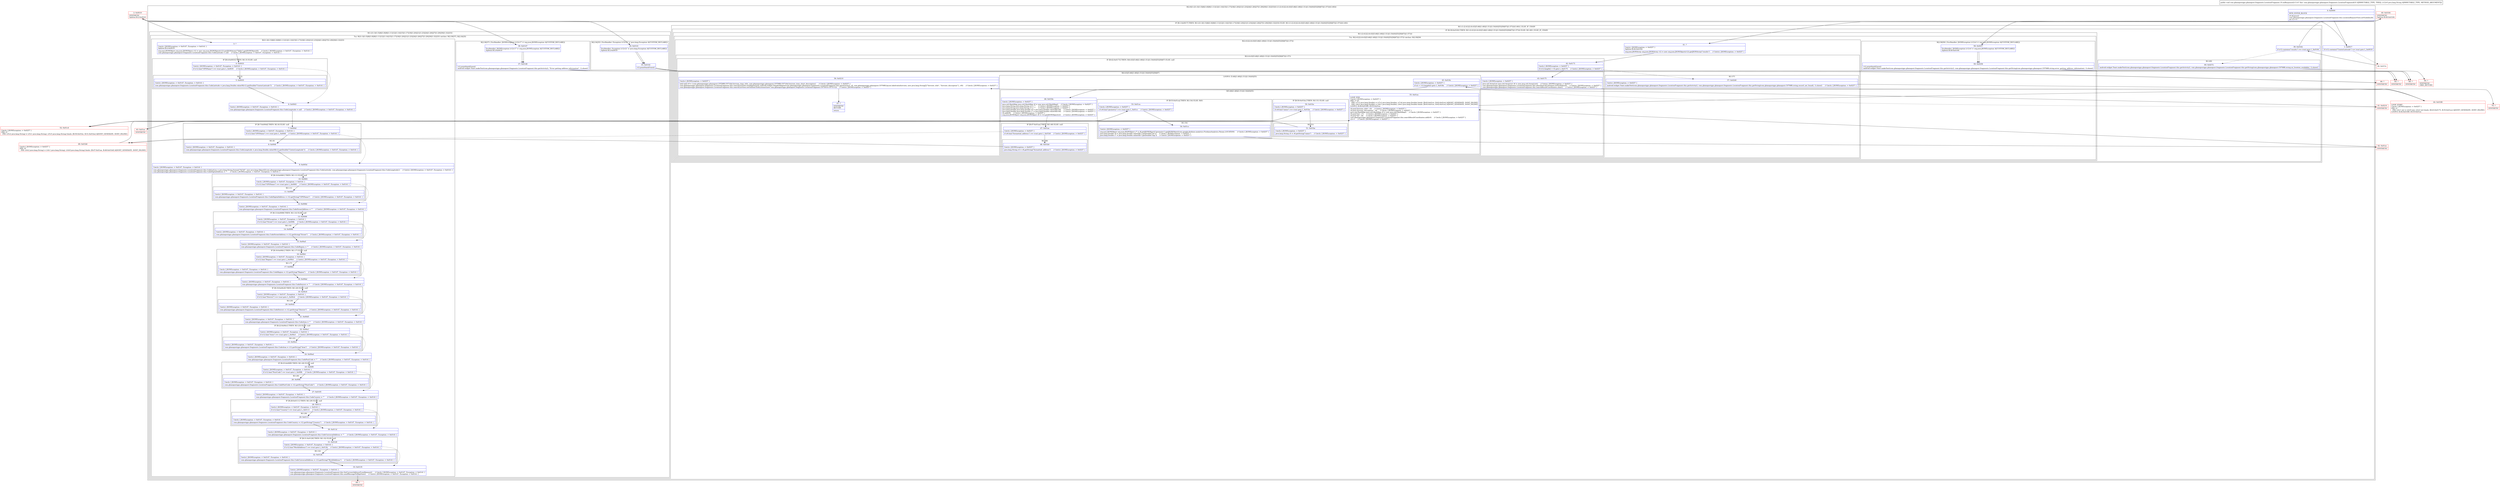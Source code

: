 digraph "CFG forcom.ghanapostgps.ghanapost.fragments.LocationFragment.10.onResponse(Ljava\/lang\/String;)V" {
subgraph cluster_Region_1966797178 {
label = "R(2:0|(1:(21:3|(1:5)|6|(1:8)|9|(1:11)|12|(1:14)|15|(1:17)|18|(1:20)|21|(1:23)|24|(1:26)|27|(1:29)|30|(1:32)|33))(1:(1:(2:41|(2:(4:43|(5:46|(1:48)|(1:51)|(1:54)(0)|55)|56|67)|(1:57))))(1:60)))";
node [shape=record,color=blue];
Node_0 [shape=record,label="{0\:\ 0x0000|MTH_ENTER_BLOCK\l|r0.dismiss()\lcom.ghanapostgps.ghanapost.fragments.LocationFragment.this.LocationRequestView.setVisibility(8)\lint r2 = 0\l}"];
subgraph cluster_IfRegion_327771072 {
label = "IF [B:1:0x0017] THEN: R(1:(21:3|(1:5)|6|(1:8)|9|(1:11)|12|(1:14)|15|(1:17)|18|(1:20)|21|(1:23)|24|(1:26)|27|(1:29)|30|(1:32)|33)) ELSE: R(1:(1:(2:41|(2:(4:43|(5:46|(1:48)|(1:51)|(1:54)(0)|55)|56|67)|(1:57))))(1:60))";
node [shape=record,color=blue];
Node_1 [shape=record,label="{1\:\ 0x0017|if (r12.contains(\"CenterLatitude\") == true) goto L_0x0019\l}"];
subgraph cluster_Region_1911877125 {
label = "R(1:(21:3|(1:5)|6|(1:8)|9|(1:11)|12|(1:14)|15|(1:17)|18|(1:20)|21|(1:23)|24|(1:26)|27|(1:29)|30|(1:32)|33))";
node [shape=record,color=blue];
subgraph cluster_TryCatchRegion_1503488679 {
label = "Try: R(21:3|(1:5)|6|(1:8)|9|(1:11)|12|(1:14)|15|(1:17)|18|(1:20)|21|(1:23)|24|(1:26)|27|(1:29)|30|(1:32)|33) catches: R(2:36|37), R(2:34|35)";
node [shape=record,color=blue];
subgraph cluster_Region_1192800502 {
label = "R(21:3|(1:5)|6|(1:8)|9|(1:11)|12|(1:14)|15|(1:17)|18|(1:20)|21|(1:23)|24|(1:26)|27|(1:29)|30|(1:32)|33)";
node [shape=record,color=blue];
Node_3 [shape=record,label="{3\:\ ?|Catch:\{ JSONException \-\> 0x0147, Exception \-\> 0x0141 \}\lSplitter:B:2:0x0019\l|org.json.JSONObject org.json.JSONObject r12 = new org.json.JSONObject(r12).getJSONArray(\"Table\").getJSONObject(0)     \/\/ Catch:\{ JSONException \-\> 0x0147, Exception \-\> 0x0141 \}\lcom.ghanapostgps.ghanapost.fragments.LocationFragment.this.CodeLatitude = null     \/\/ Catch:\{ JSONException \-\> 0x0147, Exception \-\> 0x0141 \}\l}"];
subgraph cluster_IfRegion_1532981747 {
label = "IF [B:4:0x0033] THEN: R(1:5) ELSE: null";
node [shape=record,color=blue];
Node_4 [shape=record,label="{4\:\ 0x0033|Catch:\{ JSONException \-\> 0x0147, Exception \-\> 0x0141 \}\l|if (r12.has(\"GPSName\") == true) goto L_0x0035     \/\/ Catch:\{ JSONException \-\> 0x0147, Exception \-\> 0x0141 \}\l}"];
subgraph cluster_Region_482353984 {
label = "R(1:5)";
node [shape=record,color=blue];
Node_5 [shape=record,label="{5\:\ 0x0035|Catch:\{ JSONException \-\> 0x0147, Exception \-\> 0x0141 \}\l|com.ghanapostgps.ghanapost.fragments.LocationFragment.this.CodeLatitude = java.lang.Double.valueOf(r12.getDouble(\"CenterLatitude\"))     \/\/ Catch:\{ JSONException \-\> 0x0147, Exception \-\> 0x0141 \}\l}"];
}
}
Node_6 [shape=record,label="{6\:\ 0x0043|Catch:\{ JSONException \-\> 0x0147, Exception \-\> 0x0141 \}\l|com.ghanapostgps.ghanapost.fragments.LocationFragment.this.CodeLongitude = null     \/\/ Catch:\{ JSONException \-\> 0x0147, Exception \-\> 0x0141 \}\l}"];
subgraph cluster_IfRegion_1926888078 {
label = "IF [B:7:0x004d] THEN: R(1:8) ELSE: null";
node [shape=record,color=blue];
Node_7 [shape=record,label="{7\:\ 0x004d|Catch:\{ JSONException \-\> 0x0147, Exception \-\> 0x0141 \}\l|if (r12.has(\"GPSName\") == true) goto L_0x004f     \/\/ Catch:\{ JSONException \-\> 0x0147, Exception \-\> 0x0141 \}\l}"];
subgraph cluster_Region_1891920675 {
label = "R(1:8)";
node [shape=record,color=blue];
Node_8 [shape=record,label="{8\:\ 0x004f|Catch:\{ JSONException \-\> 0x0147, Exception \-\> 0x0141 \}\l|com.ghanapostgps.ghanapost.fragments.LocationFragment.this.CodeLongitude = java.lang.Double.valueOf(r12.getDouble(\"CenterLongitude\"))     \/\/ Catch:\{ JSONException \-\> 0x0147, Exception \-\> 0x0141 \}\l}"];
}
}
Node_9 [shape=record,label="{9\:\ 0x005d|Catch:\{ JSONException \-\> 0x0147, Exception \-\> 0x0141 \}\l|com.ghanapostgps.ghanapost.fragments.LocationFragment.this.CodeLatLon = java.lang.String.format(\"%f,%f\", new java.lang.Object[]\{com.ghanapostgps.ghanapost.fragments.LocationFragment.this.CodeLatitude, com.ghanapostgps.ghanapost.fragments.LocationFragment.this.CodeLongitude\})     \/\/ Catch:\{ JSONException \-\> 0x0147, Exception \-\> 0x0141 \}\lcom.ghanapostgps.ghanapost.fragments.LocationFragment.this.CodeDigitalAddress = \"\"     \/\/ Catch:\{ JSONException \-\> 0x0147, Exception \-\> 0x0141 \}\l}"];
subgraph cluster_IfRegion_1353993249 {
label = "IF [B:10:0x0081] THEN: R(1:11) ELSE: null";
node [shape=record,color=blue];
Node_10 [shape=record,label="{10\:\ 0x0081|Catch:\{ JSONException \-\> 0x0147, Exception \-\> 0x0141 \}\l|if (r12.has(\"GPSName\") == true) goto L_0x0083     \/\/ Catch:\{ JSONException \-\> 0x0147, Exception \-\> 0x0141 \}\l}"];
subgraph cluster_Region_1299431252 {
label = "R(1:11)";
node [shape=record,color=blue];
Node_11 [shape=record,label="{11\:\ 0x0083|Catch:\{ JSONException \-\> 0x0147, Exception \-\> 0x0141 \}\l|com.ghanapostgps.ghanapost.fragments.LocationFragment.this.CodeDigitalAddress = r12.getString(\"GPSName\")     \/\/ Catch:\{ JSONException \-\> 0x0147, Exception \-\> 0x0141 \}\l}"];
}
}
Node_12 [shape=record,label="{12\:\ 0x008d|Catch:\{ JSONException \-\> 0x0147, Exception \-\> 0x0141 \}\l|com.ghanapostgps.ghanapost.fragments.LocationFragment.this.CodeStreetAddress = \"\"     \/\/ Catch:\{ JSONException \-\> 0x0147, Exception \-\> 0x0141 \}\l}"];
subgraph cluster_IfRegion_1891840510 {
label = "IF [B:13:0x0099] THEN: R(1:14) ELSE: null";
node [shape=record,color=blue];
Node_13 [shape=record,label="{13\:\ 0x0099|Catch:\{ JSONException \-\> 0x0147, Exception \-\> 0x0141 \}\l|if (r12.has(\"Street\") == true) goto L_0x009b     \/\/ Catch:\{ JSONException \-\> 0x0147, Exception \-\> 0x0141 \}\l}"];
subgraph cluster_Region_596492726 {
label = "R(1:14)";
node [shape=record,color=blue];
Node_14 [shape=record,label="{14\:\ 0x009b|Catch:\{ JSONException \-\> 0x0147, Exception \-\> 0x0141 \}\l|com.ghanapostgps.ghanapost.fragments.LocationFragment.this.CodeStreetAddress = r12.getString(\"Street\")     \/\/ Catch:\{ JSONException \-\> 0x0147, Exception \-\> 0x0141 \}\l}"];
}
}
Node_15 [shape=record,label="{15\:\ 0x00a5|Catch:\{ JSONException \-\> 0x0147, Exception \-\> 0x0141 \}\l|com.ghanapostgps.ghanapost.fragments.LocationFragment.this.CodeRegion = \"\"     \/\/ Catch:\{ JSONException \-\> 0x0147, Exception \-\> 0x0141 \}\l}"];
subgraph cluster_IfRegion_1370117282 {
label = "IF [B:16:0x00b1] THEN: R(1:17) ELSE: null";
node [shape=record,color=blue];
Node_16 [shape=record,label="{16\:\ 0x00b1|Catch:\{ JSONException \-\> 0x0147, Exception \-\> 0x0141 \}\l|if (r12.has(\"Region\") == true) goto L_0x00b3     \/\/ Catch:\{ JSONException \-\> 0x0147, Exception \-\> 0x0141 \}\l}"];
subgraph cluster_Region_32757980 {
label = "R(1:17)";
node [shape=record,color=blue];
Node_17 [shape=record,label="{17\:\ 0x00b3|Catch:\{ JSONException \-\> 0x0147, Exception \-\> 0x0141 \}\l|com.ghanapostgps.ghanapost.fragments.LocationFragment.this.CodeRegion = r12.getString(\"Region\")     \/\/ Catch:\{ JSONException \-\> 0x0147, Exception \-\> 0x0141 \}\l}"];
}
}
Node_18 [shape=record,label="{18\:\ 0x00bd|Catch:\{ JSONException \-\> 0x0147, Exception \-\> 0x0141 \}\l|com.ghanapostgps.ghanapost.fragments.LocationFragment.this.CodeDistrict = \"\"     \/\/ Catch:\{ JSONException \-\> 0x0147, Exception \-\> 0x0141 \}\l}"];
subgraph cluster_IfRegion_1750488541 {
label = "IF [B:19:0x00c9] THEN: R(1:20) ELSE: null";
node [shape=record,color=blue];
Node_19 [shape=record,label="{19\:\ 0x00c9|Catch:\{ JSONException \-\> 0x0147, Exception \-\> 0x0141 \}\l|if (r12.has(\"District\") == true) goto L_0x00cb     \/\/ Catch:\{ JSONException \-\> 0x0147, Exception \-\> 0x0141 \}\l}"];
subgraph cluster_Region_630962448 {
label = "R(1:20)";
node [shape=record,color=blue];
Node_20 [shape=record,label="{20\:\ 0x00cb|Catch:\{ JSONException \-\> 0x0147, Exception \-\> 0x0141 \}\l|com.ghanapostgps.ghanapost.fragments.LocationFragment.this.CodeDistrict = r12.getString(\"District\")     \/\/ Catch:\{ JSONException \-\> 0x0147, Exception \-\> 0x0141 \}\l}"];
}
}
Node_21 [shape=record,label="{21\:\ 0x00d5|Catch:\{ JSONException \-\> 0x0147, Exception \-\> 0x0141 \}\l|com.ghanapostgps.ghanapost.fragments.LocationFragment.this.CodeArea = \"\"     \/\/ Catch:\{ JSONException \-\> 0x0147, Exception \-\> 0x0141 \}\l}"];
subgraph cluster_IfRegion_639100485 {
label = "IF [B:22:0x00e1] THEN: R(1:23) ELSE: null";
node [shape=record,color=blue];
Node_22 [shape=record,label="{22\:\ 0x00e1|Catch:\{ JSONException \-\> 0x0147, Exception \-\> 0x0141 \}\l|if (r12.has(\"Area\") == true) goto L_0x00e3     \/\/ Catch:\{ JSONException \-\> 0x0147, Exception \-\> 0x0141 \}\l}"];
subgraph cluster_Region_968748899 {
label = "R(1:23)";
node [shape=record,color=blue];
Node_23 [shape=record,label="{23\:\ 0x00e3|Catch:\{ JSONException \-\> 0x0147, Exception \-\> 0x0141 \}\l|com.ghanapostgps.ghanapost.fragments.LocationFragment.this.CodeArea = r12.getString(\"Area\")     \/\/ Catch:\{ JSONException \-\> 0x0147, Exception \-\> 0x0141 \}\l}"];
}
}
Node_24 [shape=record,label="{24\:\ 0x00ed|Catch:\{ JSONException \-\> 0x0147, Exception \-\> 0x0141 \}\l|com.ghanapostgps.ghanapost.fragments.LocationFragment.this.CodePostCode = \"\"     \/\/ Catch:\{ JSONException \-\> 0x0147, Exception \-\> 0x0141 \}\l}"];
subgraph cluster_IfRegion_1663024436 {
label = "IF [B:25:0x00f9] THEN: R(1:26) ELSE: null";
node [shape=record,color=blue];
Node_25 [shape=record,label="{25\:\ 0x00f9|Catch:\{ JSONException \-\> 0x0147, Exception \-\> 0x0141 \}\l|if (r12.has(\"PostCode\") == true) goto L_0x00fb     \/\/ Catch:\{ JSONException \-\> 0x0147, Exception \-\> 0x0141 \}\l}"];
subgraph cluster_Region_456444798 {
label = "R(1:26)";
node [shape=record,color=blue];
Node_26 [shape=record,label="{26\:\ 0x00fb|Catch:\{ JSONException \-\> 0x0147, Exception \-\> 0x0141 \}\l|com.ghanapostgps.ghanapost.fragments.LocationFragment.this.CodePostCode = r12.getString(\"PostCode\")     \/\/ Catch:\{ JSONException \-\> 0x0147, Exception \-\> 0x0141 \}\l}"];
}
}
Node_27 [shape=record,label="{27\:\ 0x0105|Catch:\{ JSONException \-\> 0x0147, Exception \-\> 0x0141 \}\l|com.ghanapostgps.ghanapost.fragments.LocationFragment.this.CodeCountry = \"\"     \/\/ Catch:\{ JSONException \-\> 0x0147, Exception \-\> 0x0141 \}\l}"];
subgraph cluster_IfRegion_42480531 {
label = "IF [B:28:0x0111] THEN: R(1:29) ELSE: null";
node [shape=record,color=blue];
Node_28 [shape=record,label="{28\:\ 0x0111|Catch:\{ JSONException \-\> 0x0147, Exception \-\> 0x0141 \}\l|if (r12.has(\"Country\") == true) goto L_0x0113     \/\/ Catch:\{ JSONException \-\> 0x0147, Exception \-\> 0x0141 \}\l}"];
subgraph cluster_Region_1410859606 {
label = "R(1:29)";
node [shape=record,color=blue];
Node_29 [shape=record,label="{29\:\ 0x0113|Catch:\{ JSONException \-\> 0x0147, Exception \-\> 0x0141 \}\l|com.ghanapostgps.ghanapost.fragments.LocationFragment.this.CodeCountry = r12.getString(\"Country\")     \/\/ Catch:\{ JSONException \-\> 0x0147, Exception \-\> 0x0141 \}\l}"];
}
}
Node_30 [shape=record,label="{30\:\ 0x011d|Catch:\{ JSONException \-\> 0x0147, Exception \-\> 0x0141 \}\l|com.ghanapostgps.ghanapost.fragments.LocationFragment.this.CodeUniversalAddress = \"\"     \/\/ Catch:\{ JSONException \-\> 0x0147, Exception \-\> 0x0141 \}\l}"];
subgraph cluster_IfRegion_1257300988 {
label = "IF [B:31:0x0129] THEN: R(1:32) ELSE: null";
node [shape=record,color=blue];
Node_31 [shape=record,label="{31\:\ 0x0129|Catch:\{ JSONException \-\> 0x0147, Exception \-\> 0x0141 \}\l|if (r12.has(\"WorldAddress\") == true) goto L_0x012b     \/\/ Catch:\{ JSONException \-\> 0x0147, Exception \-\> 0x0141 \}\l}"];
subgraph cluster_Region_2007154407 {
label = "R(1:32)";
node [shape=record,color=blue];
Node_32 [shape=record,label="{32\:\ 0x012b|Catch:\{ JSONException \-\> 0x0147, Exception \-\> 0x0141 \}\l|com.ghanapostgps.ghanapost.fragments.LocationFragment.this.CodeUniversalAddress = r12.getString(\"WorldAddress\")     \/\/ Catch:\{ JSONException \-\> 0x0147, Exception \-\> 0x0141 \}\l}"];
}
}
Node_33 [shape=record,label="{33\:\ 0x0135|Catch:\{ JSONException \-\> 0x0147, Exception \-\> 0x0141 \}\l|com.ghanapostgps.ghanapost.fragments.LocationFragment.this.SetCurrentAddressFromRequest()     \/\/ Catch:\{ JSONException \-\> 0x0147, Exception \-\> 0x0141 \}\lcom.ghanapostgps.ghanapost.fragments.LocationFragment.this.sendMessageToMapView()     \/\/ Catch:\{ JSONException \-\> 0x0147, Exception \-\> 0x0141 \}\l}"];
}
subgraph cluster_Region_1596588338 {
label = "R(2:36|37) | ExcHandler: JSONException (r12v17 'e' org.json.JSONException A[CUSTOM_DECLARE])\l";
node [shape=record,color=blue];
Node_36 [shape=record,label="{36\:\ 0x0147|ExcHandler: JSONException (r12v17 'e' org.json.JSONException A[CUSTOM_DECLARE])\lSplitter:B:2:0x0019\l}"];
Node_37 [shape=record,label="{37\:\ 0x0148|r12.printStackTrace()\landroid.widget.Toast.makeText(com.ghanapostgps.ghanapost.fragments.LocationFragment.this.getActivity(), \"Error getting address information\", 1).show()\l}"];
}
subgraph cluster_Region_132509300 {
label = "R(2:34|35) | ExcHandler: Exception (r12v21 'e' java.lang.Exception A[CUSTOM_DECLARE])\l";
node [shape=record,color=blue];
Node_34 [shape=record,label="{34\:\ 0x0141|ExcHandler: Exception (r12v21 'e' java.lang.Exception A[CUSTOM_DECLARE])\lSplitter:B:2:0x0019\l}"];
Node_35 [shape=record,label="{35\:\ 0x0142|r12.printStackTrace()\l}"];
}
}
}
subgraph cluster_Region_1362607179 {
label = "R(1:(1:(2:41|(2:(4:43|(5:46|(1:48)|(1:51)|(1:54)(0)|55)|56|67)|(1:57))))(1:60)) | ELSE_IF_CHAIN\l";
node [shape=record,color=blue];
subgraph cluster_IfRegion_1674394776 {
label = "IF [B:39:0x0162] THEN: R(1:(2:41|(2:(4:43|(5:46|(1:48)|(1:51)|(1:54)(0)|55)|56|67)|(1:57)))) ELSE: R(1:60) | ELSE_IF_CHAIN\l";
node [shape=record,color=blue];
Node_39 [shape=record,label="{39\:\ 0x0162|if (r12.contains(\"results\") == true) goto L_0x0164\l}"];
subgraph cluster_Region_1818333762 {
label = "R(1:(2:41|(2:(4:43|(5:46|(1:48)|(1:51)|(1:54)(0)|55)|56|67)|(1:57))))";
node [shape=record,color=blue];
subgraph cluster_TryCatchRegion_1147095028 {
label = "Try: R(2:41|(2:(4:43|(5:46|(1:48)|(1:51)|(1:54)(0)|55)|56|67)|(1:57))) catches: R(2:58|59)";
node [shape=record,color=blue];
subgraph cluster_Region_349023398 {
label = "R(2:41|(2:(4:43|(5:46|(1:48)|(1:51)|(1:54)(0)|55)|56|67)|(1:57)))";
node [shape=record,color=blue];
Node_41 [shape=record,label="{41\:\ ?|Catch:\{ JSONException \-\> 0x0257 \}\lSplitter:B:40:0x0164\l|org.json.JSONArray org.json.JSONArray r12 = new org.json.JSONObject(r12).getJSONArray(\"results\")     \/\/ Catch:\{ JSONException \-\> 0x0257 \}\l}"];
subgraph cluster_Region_686190288 {
label = "R(2:(4:43|(5:46|(1:48)|(1:51)|(1:54)(0)|55)|56|67)|(1:57))";
node [shape=record,color=blue];
subgraph cluster_IfRegion_912146020 {
label = "IF [B:42:0x0173] THEN: R(4:43|(5:46|(1:48)|(1:51)|(1:54)(0)|55)|56|67) ELSE: null";
node [shape=record,color=blue];
Node_42 [shape=record,label="{42\:\ 0x0173|Catch:\{ JSONException \-\> 0x0257 \}\l|if (r12.length() \> 0) goto L_0x0175     \/\/ Catch:\{ JSONException \-\> 0x0257 \}\l}"];
subgraph cluster_Region_1853072905 {
label = "R(4:43|(5:46|(1:48)|(1:51)|(1:54)(0)|55)|56|67)";
node [shape=record,color=blue];
Node_43 [shape=record,label="{43\:\ 0x0175|Catch:\{ JSONException \-\> 0x0257 \}\l|java.util.ArrayList java.util.ArrayList r6 = new java.util.ArrayList()     \/\/ Catch:\{ JSONException \-\> 0x0257 \}\lcom.ghanapostgps.ghanapost.fragments.LocationFragment.this.placeSearchContainer.setVisibility(0)     \/\/ Catch:\{ JSONException \-\> 0x0257 \}\lcom.ghanapostgps.ghanapost.fragments.LocationFragment.this.searchResultCoordinates.clear()     \/\/ Catch:\{ JSONException \-\> 0x0257 \}\l}"];
subgraph cluster_LoopRegion_15401933 {
label = "LOOP:0: (5:46|(1:48)|(1:51)|(1:54)(0)|55)";
node [shape=record,color=blue];
Node_45 [shape=record,label="{45\:\ 0x018c|Catch:\{ JSONException \-\> 0x0257 \}\l|if (r2 \< r12.length()) goto L_0x018e     \/\/ Catch:\{ JSONException \-\> 0x0257 \}\l}"];
subgraph cluster_Region_1291212566 {
label = "R(5:46|(1:48)|(1:51)|(1:54)(0)|55)";
node [shape=record,color=blue];
Node_46 [shape=record,label="{46\:\ 0x018e|Catch:\{ JSONException \-\> 0x0257 \}\l|java.util.HashMap java.util.HashMap r0 = new java.util.HashMap()     \/\/ Catch:\{ JSONException \-\> 0x0257 \}\ljava.lang.String java.lang.String r4 = \"\"     \/\/ Catch:\{ JSONException \-\> 0x0257 \}\ljava.lang.String java.lang.String r5 = \"\"     \/\/ Catch:\{ JSONException \-\> 0x0257 \}\ljava.lang.Double java.lang.Double r9 = java.lang.Double.valueOf(0.0d)     \/\/ Catch:\{ JSONException \-\> 0x0257 \}\ljava.lang.Double java.lang.Double r7 = java.lang.Double.valueOf(0.0d)     \/\/ Catch:\{ JSONException \-\> 0x0257 \}\lr6.add(r0)     \/\/ Catch:\{ JSONException \-\> 0x0257 \}\lorg.json.JSONObject org.json.JSONObject r8 = r12.getJSONObject(r2)     \/\/ Catch:\{ JSONException \-\> 0x0257 \}\l}"];
subgraph cluster_IfRegion_1573401204 {
label = "IF [B:47:0x01ae] THEN: R(1:48) ELSE: null";
node [shape=record,color=blue];
Node_47 [shape=record,label="{47\:\ 0x01ae|Catch:\{ JSONException \-\> 0x0257 \}\l|if (r8.has(\"formatted_address\") == true) goto L_0x01b0     \/\/ Catch:\{ JSONException \-\> 0x0257 \}\l}"];
subgraph cluster_Region_272831030 {
label = "R(1:48)";
node [shape=record,color=blue];
Node_48 [shape=record,label="{48\:\ 0x01b0|Catch:\{ JSONException \-\> 0x0257 \}\l|java.lang.String r4 = r8.getString(\"formatted_address\")     \/\/ Catch:\{ JSONException \-\> 0x0257 \}\l}"];
}
}
subgraph cluster_IfRegion_1435650393 {
label = "IF [B:50:0x01bc] THEN: R(1:51) ELSE: null";
node [shape=record,color=blue];
Node_50 [shape=record,label="{50\:\ 0x01bc|Catch:\{ JSONException \-\> 0x0257 \}\l|if (r8.has(\"name\") == true) goto L_0x01be     \/\/ Catch:\{ JSONException \-\> 0x0257 \}\l}"];
subgraph cluster_Region_1771189252 {
label = "R(1:51)";
node [shape=record,color=blue];
Node_51 [shape=record,label="{51\:\ 0x01be|Catch:\{ JSONException \-\> 0x0257 \}\l|java.lang.String r5 = r8.getString(\"name\")     \/\/ Catch:\{ JSONException \-\> 0x0257 \}\l}"];
}
}
subgraph cluster_IfRegion_769160699 {
label = "IF [B:53:0x01ca] THEN: R(1:54) ELSE: R(0)";
node [shape=record,color=blue];
Node_53 [shape=record,label="{53\:\ 0x01ca|Catch:\{ JSONException \-\> 0x0257 \}\l|if (r8.has(\"geometry\") == true) goto L_0x01cc     \/\/ Catch:\{ JSONException \-\> 0x0257 \}\l}"];
subgraph cluster_Region_788044364 {
label = "R(1:54)";
node [shape=record,color=blue];
Node_54 [shape=record,label="{54\:\ 0x01cc|Catch:\{ JSONException \-\> 0x0257 \}\l|org.json.JSONObject org.json.JSONObject r7 = r8.getJSONObject(\"geometry\").getJSONObject(com.google.firebase.analytics.FirebaseAnalytics.Param.LOCATION)     \/\/ Catch:\{ JSONException \-\> 0x0257 \}\ljava.lang.Double r9 = java.lang.Double.valueOf(r7.getDouble(\"lat\"))     \/\/ Catch:\{ JSONException \-\> 0x0257 \}\ljava.lang.Double r7 = java.lang.Double.valueOf(r7.getDouble(\"lng\"))     \/\/ Catch:\{ JSONException \-\> 0x0257 \}\l}"];
}
subgraph cluster_Region_574992040 {
label = "R(0)";
node [shape=record,color=blue];
}
}
Node_55 [shape=record,label="{55\:\ 0x01ec|LOOP_END\lCatch:\{ JSONException \-\> 0x0257 \}\lPHI: r7 r9 \l  PHI: (r7v3 java.lang.Double) = (r7v2 java.lang.Double), (r7v8 java.lang.Double) binds: [B:63:0x01ec, B:62:0x01ec] A[DONT_GENERATE, DONT_INLINE]\l  PHI: (r9v2 java.lang.Double) = (r9v1 java.lang.Double), (r9v3 java.lang.Double) binds: [B:63:0x01ec, B:62:0x01ec] A[DONT_GENERATE, DONT_INLINE]\lLOOP:0: B:44:0x0188\-\>B:55:0x01ec\l|r0.put(\"listview_title\", r5)     \/\/ Catch:\{ JSONException \-\> 0x0257 \}\lr0.put(\"listview_discription\", r4)     \/\/ Catch:\{ JSONException \-\> 0x0257 \}\ljava.util.HashMap java.util.HashMap r0 = new java.util.HashMap()     \/\/ Catch:\{ JSONException \-\> 0x0257 \}\lr0.put(\"lon\", r7)     \/\/ Catch:\{ JSONException \-\> 0x0257 \}\lr0.put(\"lat\", r9)     \/\/ Catch:\{ JSONException \-\> 0x0257 \}\lcom.ghanapostgps.ghanapost.fragments.LocationFragment.this.searchResultCoordinates.add(r0)     \/\/ Catch:\{ JSONException \-\> 0x0257 \}\lr2++     \/\/ Catch:\{ JSONException \-\> 0x0257 \}\l}"];
}
}
Node_56 [shape=record,label="{56\:\ 0x0210|Catch:\{ JSONException \-\> 0x0257 \}\l|int[] int[] r9 = \{com.ghanapostgps.ghanapost.C0708R.C0710id.listview_item_title, com.ghanapostgps.ghanapost.C0708R.C0710id.listview_item_short_description\}     \/\/ Catch:\{ JSONException \-\> 0x0257 \}\lcom.ghanapostgps.ghanapost.fragments.LocationFragment.this.searchListView.setAdapter(new android.widget.SimpleAdapter(com.ghanapostgps.ghanapost.fragments.LocationFragment.this.getActivity(), r6, com.ghanapostgps.ghanapost.C0708R.layout.labelvaluelistview, new java.lang.String[]\{\"listview_title\", \"listview_discription\"\}, r9))     \/\/ Catch:\{ JSONException \-\> 0x0257 \}\lcom.ghanapostgps.ghanapost.fragments.LocationFragment.this.searchListView.setOnItemClickListener(new com.ghanapostgps.ghanapost.fragments.LocationFragment.C075010.C07511())     \/\/ Catch:\{ JSONException \-\> 0x0257 \}\l}"];
Node_67 [shape=record,label="{67\:\ ?|SYNTHETIC\lRETURN\l|return\l}"];
}
}
subgraph cluster_Region_1121377056 {
label = "R(1:57)";
node [shape=record,color=blue];
Node_57 [shape=record,label="{57\:\ 0x0240|Catch:\{ JSONException \-\> 0x0257 \}\l|android.widget.Toast.makeText(com.ghanapostgps.ghanapost.fragments.LocationFragment.this.getActivity(), com.ghanapostgps.ghanapost.fragments.LocationFragment.this.getString(com.ghanapostgps.ghanapost.C0708R.string.record_not_found), 1).show()     \/\/ Catch:\{ JSONException \-\> 0x0257 \}\l}"];
}
}
}
subgraph cluster_Region_2089309289 {
label = "R(2:58|59) | ExcHandler: JSONException (r12v4 'e' org.json.JSONException A[CUSTOM_DECLARE])\l";
node [shape=record,color=blue];
Node_58 [shape=record,label="{58\:\ 0x0257|ExcHandler: JSONException (r12v4 'e' org.json.JSONException A[CUSTOM_DECLARE])\lSplitter:B:40:0x0164\l}"];
Node_59 [shape=record,label="{59\:\ 0x0258|r12.printStackTrace()\landroid.widget.Toast.makeText(com.ghanapostgps.ghanapost.fragments.LocationFragment.this.getActivity(), com.ghanapostgps.ghanapost.fragments.LocationFragment.this.getString(com.ghanapostgps.ghanapost.C0708R.string.error_getting_address_information), 1).show()\l}"];
}
}
}
subgraph cluster_Region_1736648134 {
label = "R(1:60)";
node [shape=record,color=blue];
Node_60 [shape=record,label="{60\:\ 0x0272|android.widget.Toast.makeText(com.ghanapostgps.ghanapost.fragments.LocationFragment.this.getActivity(), com.ghanapostgps.ghanapost.fragments.LocationFragment.this.getString(com.ghanapostgps.ghanapost.C0708R.string.no_location_available), 1).show()\l}"];
}
}
}
}
}
subgraph cluster_Region_1596588338 {
label = "R(2:36|37) | ExcHandler: JSONException (r12v17 'e' org.json.JSONException A[CUSTOM_DECLARE])\l";
node [shape=record,color=blue];
Node_36 [shape=record,label="{36\:\ 0x0147|ExcHandler: JSONException (r12v17 'e' org.json.JSONException A[CUSTOM_DECLARE])\lSplitter:B:2:0x0019\l}"];
Node_37 [shape=record,label="{37\:\ 0x0148|r12.printStackTrace()\landroid.widget.Toast.makeText(com.ghanapostgps.ghanapost.fragments.LocationFragment.this.getActivity(), \"Error getting address information\", 1).show()\l}"];
}
subgraph cluster_Region_132509300 {
label = "R(2:34|35) | ExcHandler: Exception (r12v21 'e' java.lang.Exception A[CUSTOM_DECLARE])\l";
node [shape=record,color=blue];
Node_34 [shape=record,label="{34\:\ 0x0141|ExcHandler: Exception (r12v21 'e' java.lang.Exception A[CUSTOM_DECLARE])\lSplitter:B:2:0x0019\l}"];
Node_35 [shape=record,label="{35\:\ 0x0142|r12.printStackTrace()\l}"];
}
subgraph cluster_Region_2089309289 {
label = "R(2:58|59) | ExcHandler: JSONException (r12v4 'e' org.json.JSONException A[CUSTOM_DECLARE])\l";
node [shape=record,color=blue];
Node_58 [shape=record,label="{58\:\ 0x0257|ExcHandler: JSONException (r12v4 'e' org.json.JSONException A[CUSTOM_DECLARE])\lSplitter:B:40:0x0164\l}"];
Node_59 [shape=record,label="{59\:\ 0x0258|r12.printStackTrace()\landroid.widget.Toast.makeText(com.ghanapostgps.ghanapost.fragments.LocationFragment.this.getActivity(), com.ghanapostgps.ghanapost.fragments.LocationFragment.this.getString(com.ghanapostgps.ghanapost.C0708R.string.error_getting_address_information), 1).show()\l}"];
}
Node_2 [shape=record,color=red,label="{2\:\ 0x0019|SYNTHETIC\lSplitter:B:2:0x0019\l}"];
Node_38 [shape=record,color=red,label="{38\:\ 0x015c}"];
Node_40 [shape=record,color=red,label="{40\:\ 0x0164|SYNTHETIC\lSplitter:B:40:0x0164\l}"];
Node_44 [shape=record,color=red,label="{44\:\ 0x0188|LOOP_START\lCatch:\{ JSONException \-\> 0x0257 \}\lPHI: r2 \l  PHI: (r2v1 int) = (r2v0 int), (r2v2 int) binds: [B:43:0x0175, B:55:0x01ec] A[DONT_GENERATE, DONT_INLINE]\lLOOP:0: B:44:0x0188\-\>B:55:0x01ec\l}"];
Node_49 [shape=record,color=red,label="{49\:\ 0x01b6|Catch:\{ JSONException \-\> 0x0257 \}\lPHI: r4 \l  PHI: (r4v2 java.lang.String) = (r4v1 java.lang.String), (r4v8 java.lang.String) binds: [B:47:0x01ae, B:48:0x01b0] A[DONT_GENERATE, DONT_INLINE]\l}"];
Node_52 [shape=record,color=red,label="{52\:\ 0x01c4|Catch:\{ JSONException \-\> 0x0257 \}\lPHI: r5 \l  PHI: (r5v2 java.lang.String) = (r5v1 java.lang.String), (r5v5 java.lang.String) binds: [B:50:0x01bc, B:51:0x01be] A[DONT_GENERATE, DONT_INLINE]\l}"];
Node_61 [shape=record,color=red,label="{61\:\ 0x0210|SYNTHETIC\l}"];
Node_62 [shape=record,color=red,label="{62\:\ 0x01ec|SYNTHETIC\l}"];
Node_63 [shape=record,color=red,label="{63\:\ 0x01ec|SYNTHETIC\l}"];
Node_64 [shape=record,color=red,label="{64\:\ ?|SYNTHETIC\lORIG_RETURN\l}"];
Node_65 [shape=record,color=red,label="{65\:\ ?|SYNTHETIC\l}"];
Node_66 [shape=record,color=red,label="{66\:\ ?|SYNTHETIC\l}"];
Node_68 [shape=record,color=red,label="{68\:\ ?|SYNTHETIC\l}"];
Node_69 [shape=record,color=red,label="{69\:\ ?|SYNTHETIC\l}"];
Node_70 [shape=record,color=red,label="{70\:\ ?|SYNTHETIC\l}"];
MethodNode[shape=record,label="{public void com.ghanapostgps.ghanapost.fragments.LocationFragment.10.onResponse((r11v0 'this' com.ghanapostgps.ghanapost.fragments.LocationFragment$10 A[IMMUTABLE_TYPE, THIS]), (r12v0 java.lang.String A[IMMUTABLE_TYPE, METHOD_ARGUMENT])) }"];
MethodNode -> Node_0;
Node_0 -> Node_1;
Node_1 -> Node_2;
Node_1 -> Node_38[style=dashed];
Node_3 -> Node_4;
Node_4 -> Node_5;
Node_4 -> Node_6[style=dashed];
Node_5 -> Node_6;
Node_6 -> Node_7;
Node_7 -> Node_8;
Node_7 -> Node_9[style=dashed];
Node_8 -> Node_9;
Node_9 -> Node_10;
Node_10 -> Node_11;
Node_10 -> Node_12[style=dashed];
Node_11 -> Node_12;
Node_12 -> Node_13;
Node_13 -> Node_14;
Node_13 -> Node_15[style=dashed];
Node_14 -> Node_15;
Node_15 -> Node_16;
Node_16 -> Node_17;
Node_16 -> Node_18[style=dashed];
Node_17 -> Node_18;
Node_18 -> Node_19;
Node_19 -> Node_20;
Node_19 -> Node_21[style=dashed];
Node_20 -> Node_21;
Node_21 -> Node_22;
Node_22 -> Node_23;
Node_22 -> Node_24[style=dashed];
Node_23 -> Node_24;
Node_24 -> Node_25;
Node_25 -> Node_26;
Node_25 -> Node_27[style=dashed];
Node_26 -> Node_27;
Node_27 -> Node_28;
Node_28 -> Node_29;
Node_28 -> Node_30[style=dashed];
Node_29 -> Node_30;
Node_30 -> Node_31;
Node_31 -> Node_32;
Node_31 -> Node_33[style=dashed];
Node_32 -> Node_33;
Node_33 -> Node_69;
Node_36 -> Node_37;
Node_37 -> Node_66;
Node_34 -> Node_35;
Node_35 -> Node_65;
Node_39 -> Node_40;
Node_39 -> Node_60[style=dashed];
Node_41 -> Node_42;
Node_42 -> Node_43;
Node_42 -> Node_57[style=dashed];
Node_43 -> Node_44;
Node_45 -> Node_46;
Node_45 -> Node_61[style=dashed];
Node_46 -> Node_47;
Node_47 -> Node_48;
Node_47 -> Node_49[style=dashed];
Node_48 -> Node_49;
Node_50 -> Node_51;
Node_50 -> Node_52[style=dashed];
Node_51 -> Node_52;
Node_53 -> Node_54;
Node_53 -> Node_63[style=dashed];
Node_54 -> Node_62;
Node_55 -> Node_44;
Node_56 -> Node_67;
Node_57 -> Node_70;
Node_58 -> Node_59;
Node_59 -> Node_68;
Node_60 -> Node_64;
Node_36 -> Node_37;
Node_37 -> Node_66;
Node_34 -> Node_35;
Node_35 -> Node_65;
Node_58 -> Node_59;
Node_59 -> Node_68;
Node_2 -> Node_3;
Node_2 -> Node_36;
Node_2 -> Node_34;
Node_38 -> Node_39;
Node_40 -> Node_41;
Node_40 -> Node_58;
Node_44 -> Node_45;
Node_49 -> Node_50;
Node_52 -> Node_53;
Node_61 -> Node_56;
Node_62 -> Node_55;
Node_63 -> Node_55;
}

